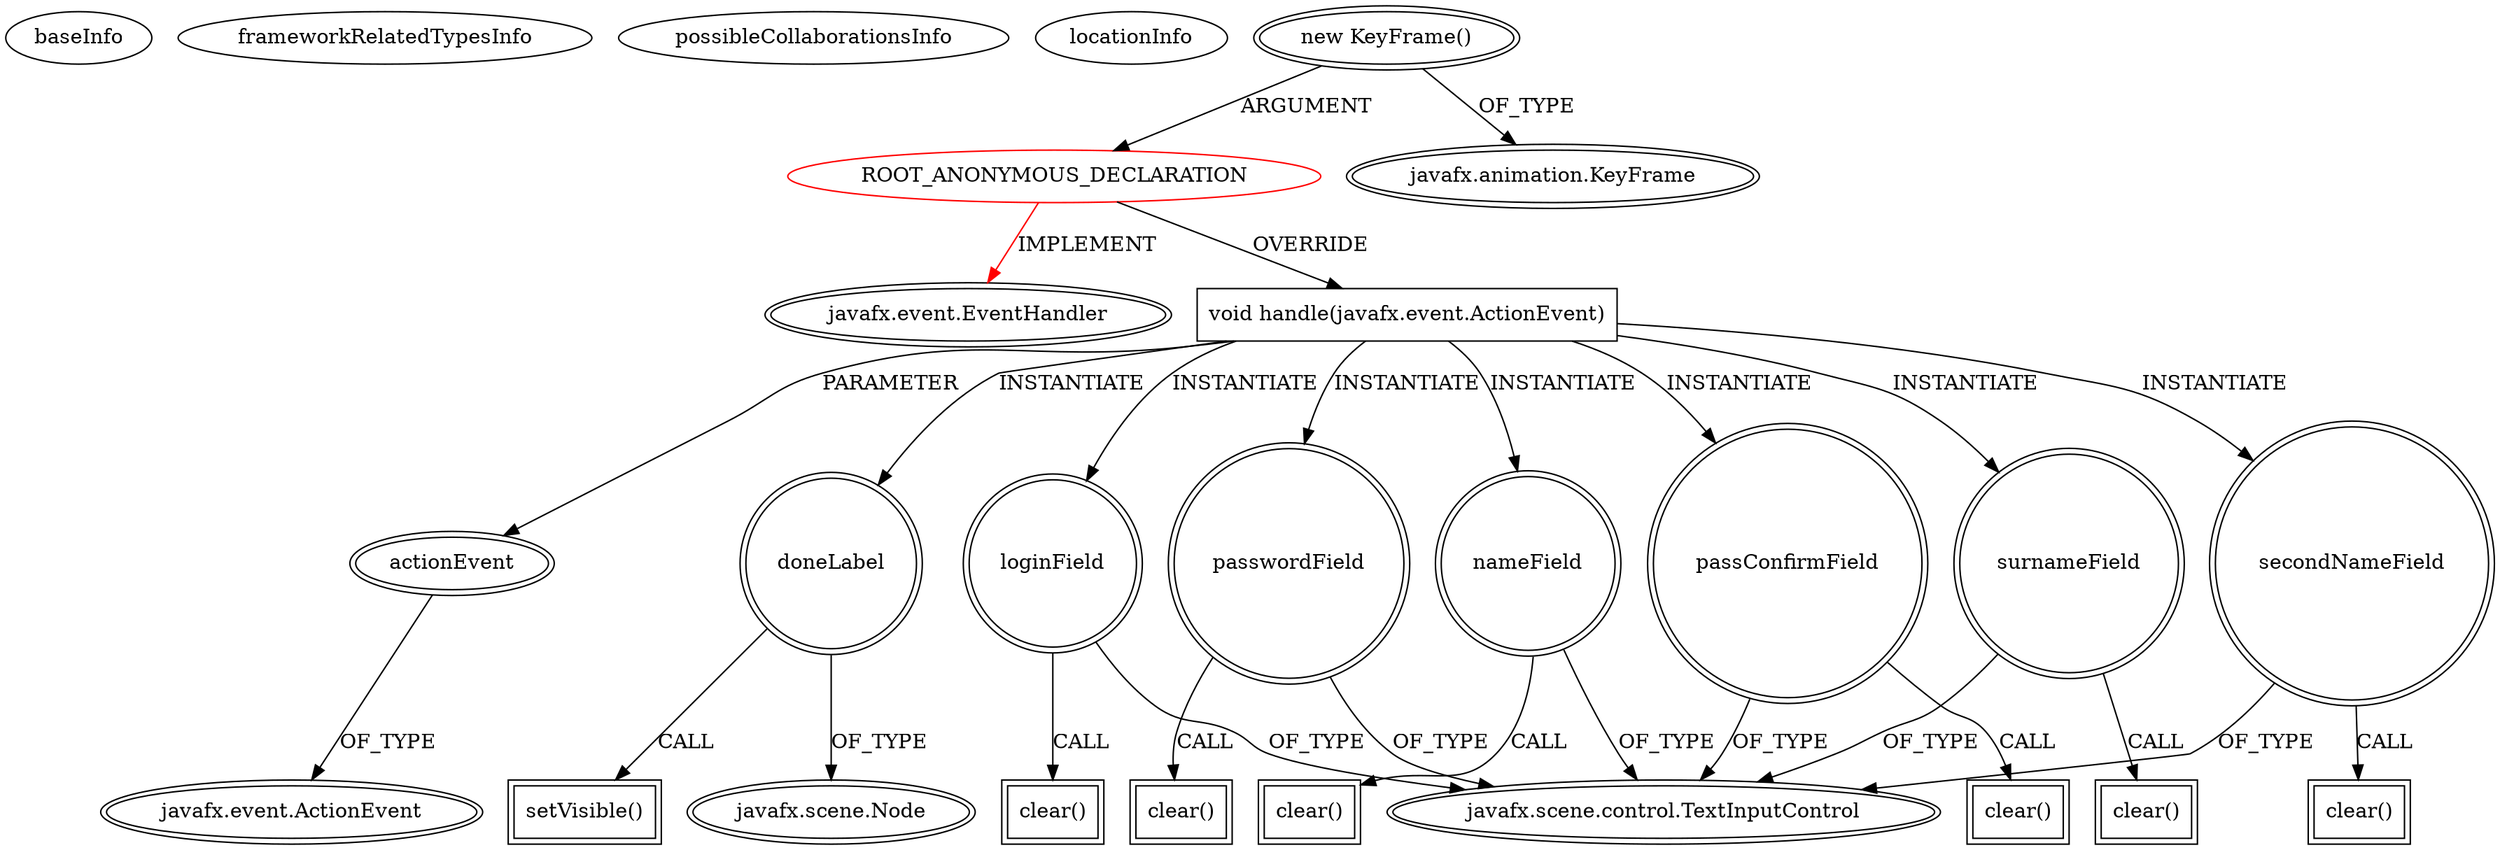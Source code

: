 digraph {
baseInfo[graphId=431,category="extension_graph",isAnonymous=true,possibleRelation=false]
frameworkRelatedTypesInfo[0="javafx.event.EventHandler"]
possibleCollaborationsInfo[]
locationInfo[projectName="EnlightenedCSF-medicineDB",filePath="/EnlightenedCSF-medicineDB/medicineDB-master/src/main/java/medicine/screens/RegistrationWindowController.java",contextSignature="void register()",graphId="431"]
0[label="ROOT_ANONYMOUS_DECLARATION",vertexType="ROOT_ANONYMOUS_DECLARATION",isFrameworkType=false,color=red]
1[label="javafx.event.EventHandler",vertexType="FRAMEWORK_INTERFACE_TYPE",isFrameworkType=true,peripheries=2]
2[label="new KeyFrame()",vertexType="OUTSIDE_CONSTRUCTOR_CALL",isFrameworkType=true,peripheries=2]
3[label="javafx.animation.KeyFrame",vertexType="FRAMEWORK_CLASS_TYPE",isFrameworkType=true,peripheries=2]
4[label="void handle(javafx.event.ActionEvent)",vertexType="OVERRIDING_METHOD_DECLARATION",isFrameworkType=false,shape=box]
5[label="actionEvent",vertexType="PARAMETER_DECLARATION",isFrameworkType=true,peripheries=2]
6[label="javafx.event.ActionEvent",vertexType="FRAMEWORK_CLASS_TYPE",isFrameworkType=true,peripheries=2]
7[label="doneLabel",vertexType="VARIABLE_EXPRESION",isFrameworkType=true,peripheries=2,shape=circle]
9[label="javafx.scene.Node",vertexType="FRAMEWORK_CLASS_TYPE",isFrameworkType=true,peripheries=2]
8[label="setVisible()",vertexType="INSIDE_CALL",isFrameworkType=true,peripheries=2,shape=box]
10[label="loginField",vertexType="VARIABLE_EXPRESION",isFrameworkType=true,peripheries=2,shape=circle]
12[label="javafx.scene.control.TextInputControl",vertexType="FRAMEWORK_CLASS_TYPE",isFrameworkType=true,peripheries=2]
11[label="clear()",vertexType="INSIDE_CALL",isFrameworkType=true,peripheries=2,shape=box]
13[label="passwordField",vertexType="VARIABLE_EXPRESION",isFrameworkType=true,peripheries=2,shape=circle]
14[label="clear()",vertexType="INSIDE_CALL",isFrameworkType=true,peripheries=2,shape=box]
16[label="passConfirmField",vertexType="VARIABLE_EXPRESION",isFrameworkType=true,peripheries=2,shape=circle]
17[label="clear()",vertexType="INSIDE_CALL",isFrameworkType=true,peripheries=2,shape=box]
19[label="nameField",vertexType="VARIABLE_EXPRESION",isFrameworkType=true,peripheries=2,shape=circle]
20[label="clear()",vertexType="INSIDE_CALL",isFrameworkType=true,peripheries=2,shape=box]
22[label="surnameField",vertexType="VARIABLE_EXPRESION",isFrameworkType=true,peripheries=2,shape=circle]
23[label="clear()",vertexType="INSIDE_CALL",isFrameworkType=true,peripheries=2,shape=box]
25[label="secondNameField",vertexType="VARIABLE_EXPRESION",isFrameworkType=true,peripheries=2,shape=circle]
26[label="clear()",vertexType="INSIDE_CALL",isFrameworkType=true,peripheries=2,shape=box]
0->1[label="IMPLEMENT",color=red]
2->0[label="ARGUMENT"]
2->3[label="OF_TYPE"]
0->4[label="OVERRIDE"]
5->6[label="OF_TYPE"]
4->5[label="PARAMETER"]
4->7[label="INSTANTIATE"]
7->9[label="OF_TYPE"]
7->8[label="CALL"]
4->10[label="INSTANTIATE"]
10->12[label="OF_TYPE"]
10->11[label="CALL"]
4->13[label="INSTANTIATE"]
13->12[label="OF_TYPE"]
13->14[label="CALL"]
4->16[label="INSTANTIATE"]
16->12[label="OF_TYPE"]
16->17[label="CALL"]
4->19[label="INSTANTIATE"]
19->12[label="OF_TYPE"]
19->20[label="CALL"]
4->22[label="INSTANTIATE"]
22->12[label="OF_TYPE"]
22->23[label="CALL"]
4->25[label="INSTANTIATE"]
25->12[label="OF_TYPE"]
25->26[label="CALL"]
}
